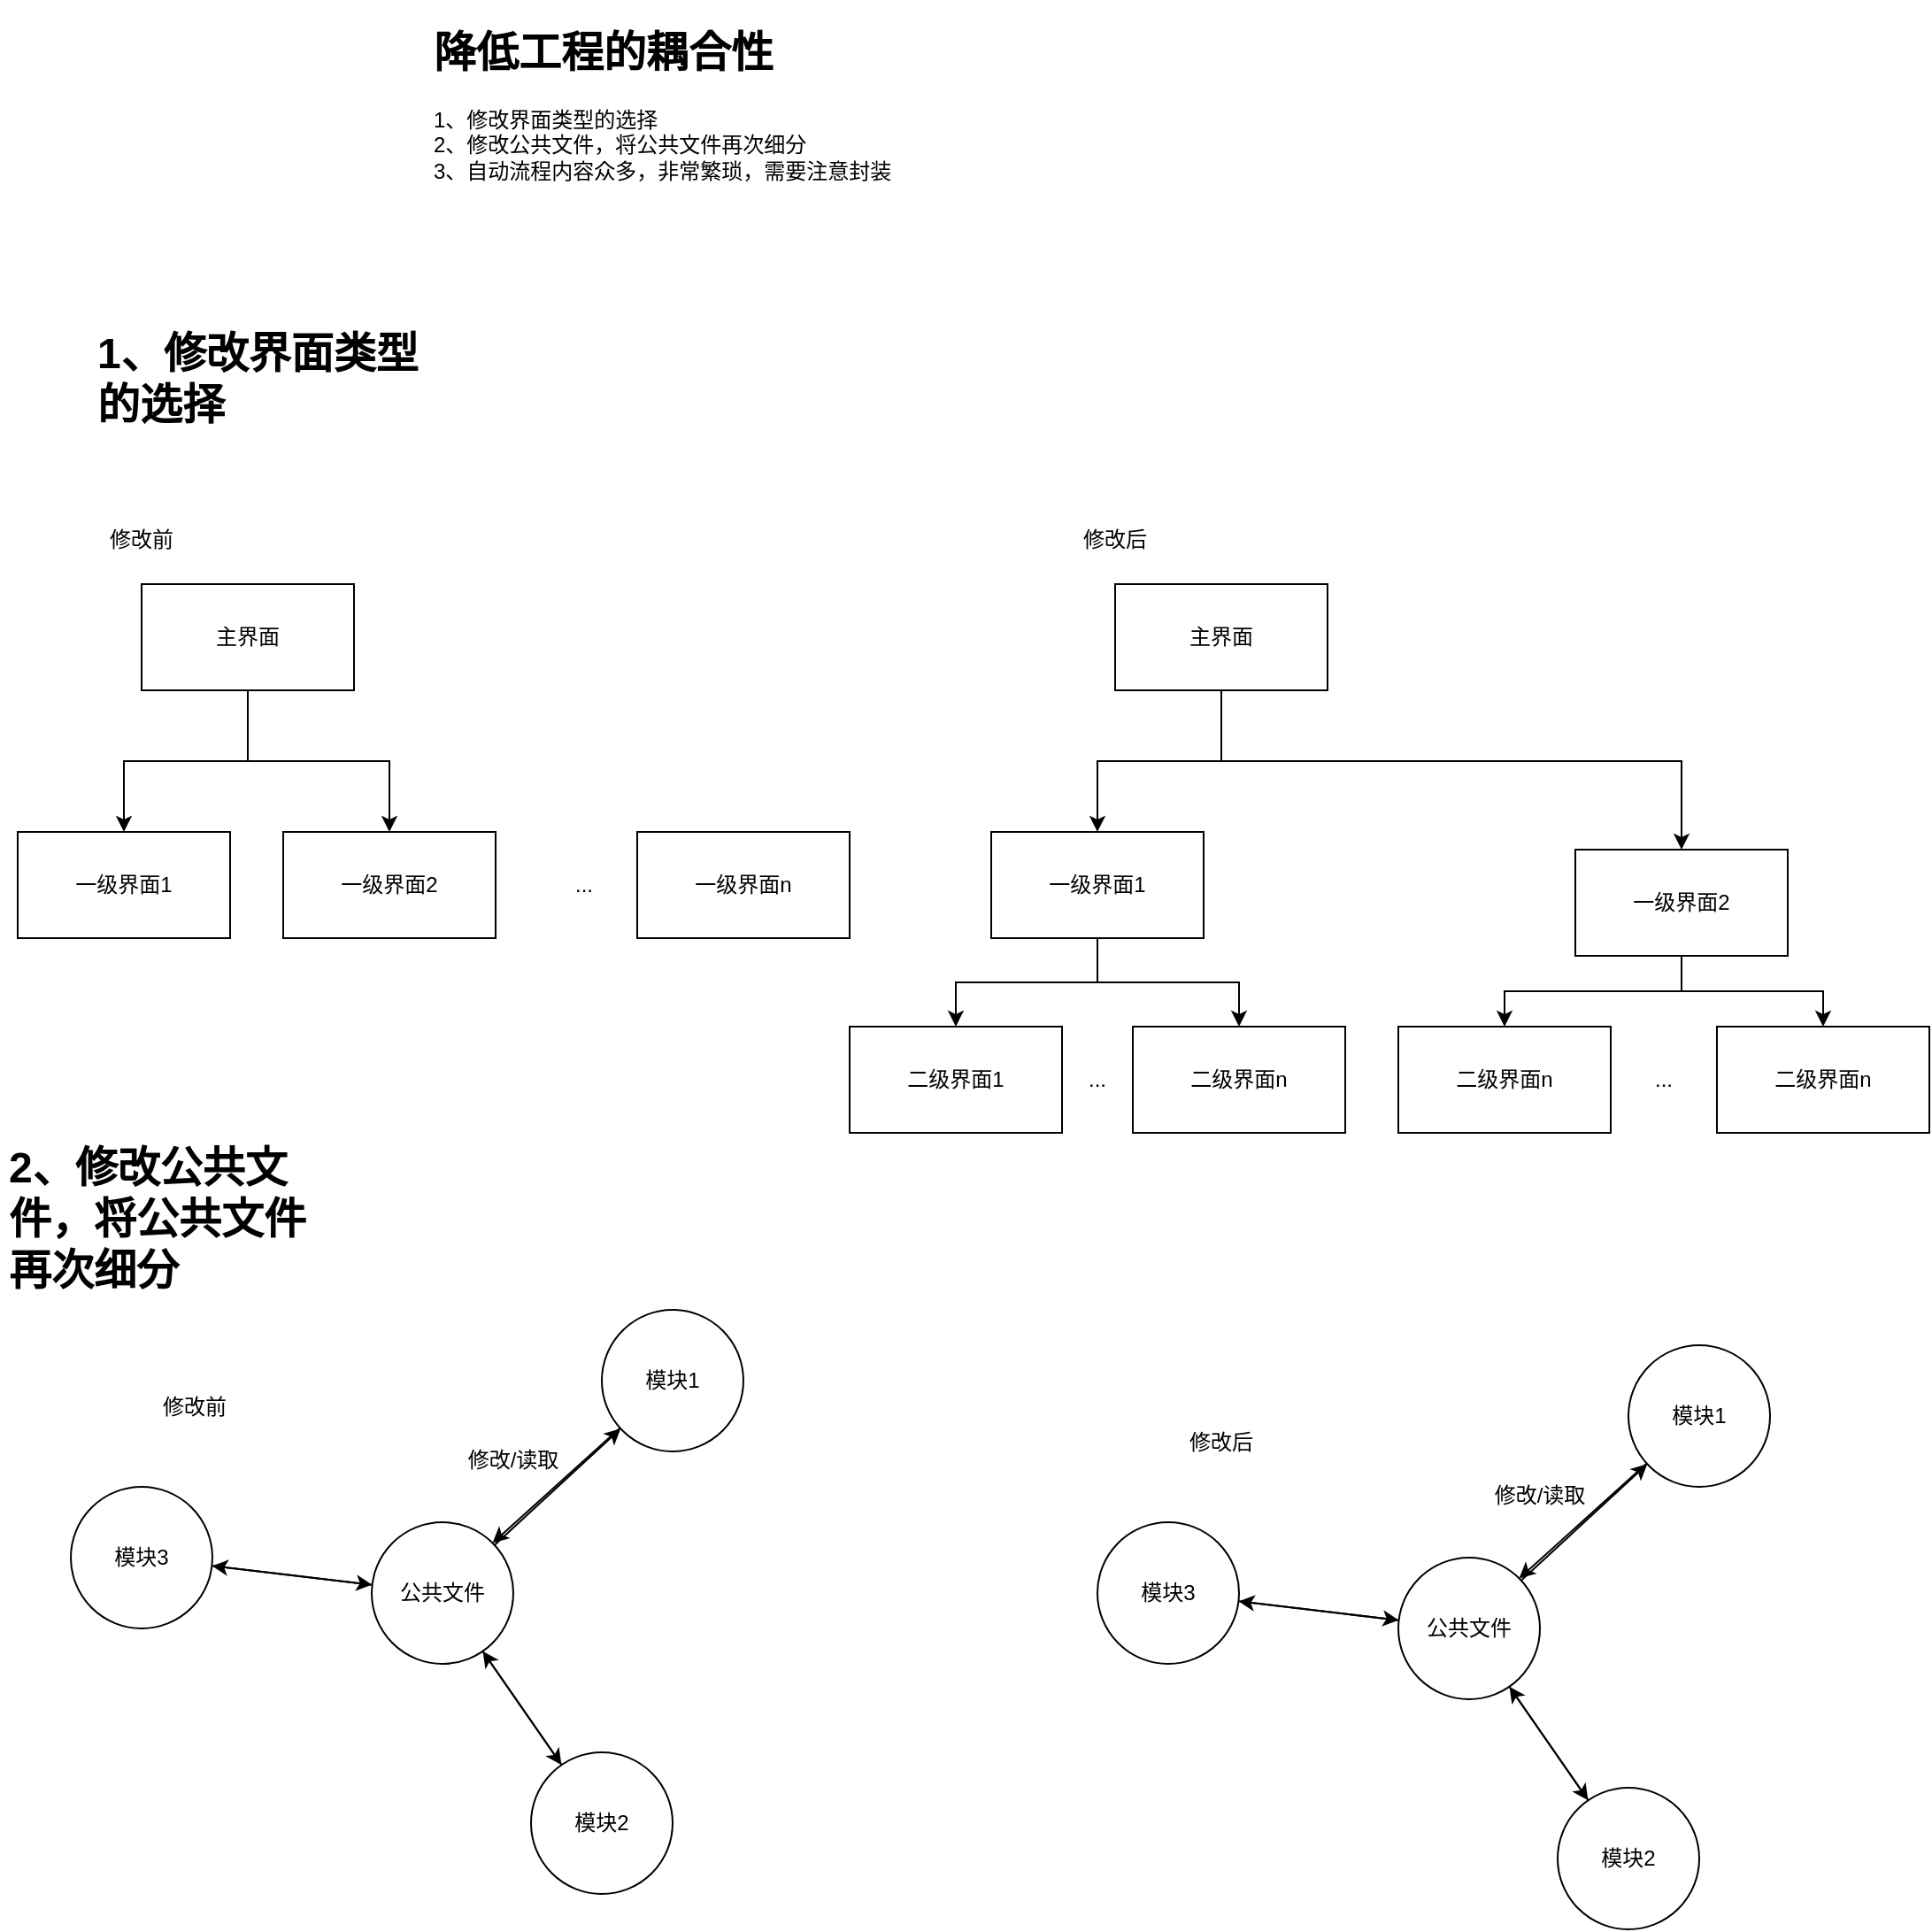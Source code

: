 <mxfile version="21.5.2" type="github">
  <diagram name="第 1 页" id="BK7UexbAD5S3coaDiWZC">
    <mxGraphModel dx="1235" dy="646" grid="1" gridSize="10" guides="1" tooltips="1" connect="1" arrows="1" fold="1" page="1" pageScale="1" pageWidth="827" pageHeight="1169" math="0" shadow="0">
      <root>
        <mxCell id="0" />
        <mxCell id="1" parent="0" />
        <mxCell id="pPquGkvTpnL6xaR8iwFb-2" value="&lt;h1&gt;降低工程的耦合性&lt;/h1&gt;&lt;div&gt;1、修改界面类型的选择&lt;/div&gt;&lt;div&gt;2、修改公共文件，将公共文件再次细分&lt;/div&gt;&lt;div&gt;3、自动流程内容众多，非常繁琐，需要注意封装&lt;/div&gt;" style="text;html=1;strokeColor=none;fillColor=none;spacing=5;spacingTop=-20;whiteSpace=wrap;overflow=hidden;rounded=0;" vertex="1" parent="1">
          <mxGeometry x="250" y="20" width="371" height="120" as="geometry" />
        </mxCell>
        <mxCell id="pPquGkvTpnL6xaR8iwFb-4" value="&lt;h1&gt;1、修改界面类型的选择&lt;br&gt;&lt;/h1&gt;" style="text;html=1;strokeColor=none;fillColor=none;spacing=5;spacingTop=-20;whiteSpace=wrap;overflow=hidden;rounded=0;" vertex="1" parent="1">
          <mxGeometry x="60" y="190" width="190" height="120" as="geometry" />
        </mxCell>
        <mxCell id="pPquGkvTpnL6xaR8iwFb-5" value="修改前" style="text;html=1;strokeColor=none;fillColor=none;align=center;verticalAlign=middle;whiteSpace=wrap;rounded=0;" vertex="1" parent="1">
          <mxGeometry x="60" y="300" width="60" height="30" as="geometry" />
        </mxCell>
        <mxCell id="pPquGkvTpnL6xaR8iwFb-9" style="edgeStyle=orthogonalEdgeStyle;rounded=0;orthogonalLoop=1;jettySize=auto;html=1;" edge="1" parent="1" source="pPquGkvTpnL6xaR8iwFb-6" target="pPquGkvTpnL6xaR8iwFb-7">
          <mxGeometry relative="1" as="geometry" />
        </mxCell>
        <mxCell id="pPquGkvTpnL6xaR8iwFb-10" style="edgeStyle=orthogonalEdgeStyle;rounded=0;orthogonalLoop=1;jettySize=auto;html=1;" edge="1" parent="1" source="pPquGkvTpnL6xaR8iwFb-6" target="pPquGkvTpnL6xaR8iwFb-8">
          <mxGeometry relative="1" as="geometry" />
        </mxCell>
        <mxCell id="pPquGkvTpnL6xaR8iwFb-6" value="主界面" style="rounded=0;whiteSpace=wrap;html=1;" vertex="1" parent="1">
          <mxGeometry x="90" y="340" width="120" height="60" as="geometry" />
        </mxCell>
        <mxCell id="pPquGkvTpnL6xaR8iwFb-7" value="一级界面1" style="rounded=0;whiteSpace=wrap;html=1;" vertex="1" parent="1">
          <mxGeometry x="20" y="480" width="120" height="60" as="geometry" />
        </mxCell>
        <mxCell id="pPquGkvTpnL6xaR8iwFb-8" value="一级界面2" style="rounded=0;whiteSpace=wrap;html=1;" vertex="1" parent="1">
          <mxGeometry x="170" y="480" width="120" height="60" as="geometry" />
        </mxCell>
        <mxCell id="pPquGkvTpnL6xaR8iwFb-11" value="一级界面n" style="rounded=0;whiteSpace=wrap;html=1;" vertex="1" parent="1">
          <mxGeometry x="370" y="480" width="120" height="60" as="geometry" />
        </mxCell>
        <mxCell id="pPquGkvTpnL6xaR8iwFb-12" value="..." style="text;html=1;strokeColor=none;fillColor=none;align=center;verticalAlign=middle;whiteSpace=wrap;rounded=0;" vertex="1" parent="1">
          <mxGeometry x="310" y="495" width="60" height="30" as="geometry" />
        </mxCell>
        <mxCell id="pPquGkvTpnL6xaR8iwFb-13" value="修改后" style="text;html=1;strokeColor=none;fillColor=none;align=center;verticalAlign=middle;whiteSpace=wrap;rounded=0;" vertex="1" parent="1">
          <mxGeometry x="610" y="300" width="60" height="30" as="geometry" />
        </mxCell>
        <mxCell id="pPquGkvTpnL6xaR8iwFb-14" style="edgeStyle=orthogonalEdgeStyle;rounded=0;orthogonalLoop=1;jettySize=auto;html=1;" edge="1" parent="1" source="pPquGkvTpnL6xaR8iwFb-16" target="pPquGkvTpnL6xaR8iwFb-17">
          <mxGeometry relative="1" as="geometry" />
        </mxCell>
        <mxCell id="pPquGkvTpnL6xaR8iwFb-15" style="edgeStyle=orthogonalEdgeStyle;rounded=0;orthogonalLoop=1;jettySize=auto;html=1;" edge="1" parent="1" source="pPquGkvTpnL6xaR8iwFb-16" target="pPquGkvTpnL6xaR8iwFb-18">
          <mxGeometry relative="1" as="geometry">
            <Array as="points">
              <mxPoint x="700" y="440" />
              <mxPoint x="960" y="440" />
            </Array>
          </mxGeometry>
        </mxCell>
        <mxCell id="pPquGkvTpnL6xaR8iwFb-16" value="主界面" style="rounded=0;whiteSpace=wrap;html=1;" vertex="1" parent="1">
          <mxGeometry x="640" y="340" width="120" height="60" as="geometry" />
        </mxCell>
        <mxCell id="pPquGkvTpnL6xaR8iwFb-26" style="edgeStyle=orthogonalEdgeStyle;rounded=0;orthogonalLoop=1;jettySize=auto;html=1;entryX=0.5;entryY=0;entryDx=0;entryDy=0;" edge="1" parent="1" source="pPquGkvTpnL6xaR8iwFb-17" target="pPquGkvTpnL6xaR8iwFb-19">
          <mxGeometry relative="1" as="geometry" />
        </mxCell>
        <mxCell id="pPquGkvTpnL6xaR8iwFb-27" style="edgeStyle=orthogonalEdgeStyle;rounded=0;orthogonalLoop=1;jettySize=auto;html=1;" edge="1" parent="1" source="pPquGkvTpnL6xaR8iwFb-17" target="pPquGkvTpnL6xaR8iwFb-21">
          <mxGeometry relative="1" as="geometry" />
        </mxCell>
        <mxCell id="pPquGkvTpnL6xaR8iwFb-17" value="一级界面1" style="rounded=0;whiteSpace=wrap;html=1;" vertex="1" parent="1">
          <mxGeometry x="570" y="480" width="120" height="60" as="geometry" />
        </mxCell>
        <mxCell id="pPquGkvTpnL6xaR8iwFb-28" style="edgeStyle=orthogonalEdgeStyle;rounded=0;orthogonalLoop=1;jettySize=auto;html=1;entryX=0.5;entryY=0;entryDx=0;entryDy=0;" edge="1" parent="1" source="pPquGkvTpnL6xaR8iwFb-18" target="pPquGkvTpnL6xaR8iwFb-22">
          <mxGeometry relative="1" as="geometry" />
        </mxCell>
        <mxCell id="pPquGkvTpnL6xaR8iwFb-29" style="edgeStyle=orthogonalEdgeStyle;rounded=0;orthogonalLoop=1;jettySize=auto;html=1;entryX=0.5;entryY=0;entryDx=0;entryDy=0;" edge="1" parent="1" source="pPquGkvTpnL6xaR8iwFb-18" target="pPquGkvTpnL6xaR8iwFb-23">
          <mxGeometry relative="1" as="geometry" />
        </mxCell>
        <mxCell id="pPquGkvTpnL6xaR8iwFb-18" value="一级界面2" style="rounded=0;whiteSpace=wrap;html=1;" vertex="1" parent="1">
          <mxGeometry x="900" y="490" width="120" height="60" as="geometry" />
        </mxCell>
        <mxCell id="pPquGkvTpnL6xaR8iwFb-19" value="二级界面1" style="rounded=0;whiteSpace=wrap;html=1;" vertex="1" parent="1">
          <mxGeometry x="490" y="590" width="120" height="60" as="geometry" />
        </mxCell>
        <mxCell id="pPquGkvTpnL6xaR8iwFb-21" value="二级界面n" style="rounded=0;whiteSpace=wrap;html=1;" vertex="1" parent="1">
          <mxGeometry x="650" y="590" width="120" height="60" as="geometry" />
        </mxCell>
        <mxCell id="pPquGkvTpnL6xaR8iwFb-22" value="二级界面n" style="rounded=0;whiteSpace=wrap;html=1;" vertex="1" parent="1">
          <mxGeometry x="800" y="590" width="120" height="60" as="geometry" />
        </mxCell>
        <mxCell id="pPquGkvTpnL6xaR8iwFb-23" value="二级界面n" style="rounded=0;whiteSpace=wrap;html=1;" vertex="1" parent="1">
          <mxGeometry x="980" y="590" width="120" height="60" as="geometry" />
        </mxCell>
        <mxCell id="pPquGkvTpnL6xaR8iwFb-24" value="..." style="text;html=1;strokeColor=none;fillColor=none;align=center;verticalAlign=middle;whiteSpace=wrap;rounded=0;" vertex="1" parent="1">
          <mxGeometry x="920" y="605" width="60" height="30" as="geometry" />
        </mxCell>
        <mxCell id="pPquGkvTpnL6xaR8iwFb-25" value="..." style="text;html=1;strokeColor=none;fillColor=none;align=center;verticalAlign=middle;whiteSpace=wrap;rounded=0;" vertex="1" parent="1">
          <mxGeometry x="600" y="605" width="60" height="30" as="geometry" />
        </mxCell>
        <mxCell id="pPquGkvTpnL6xaR8iwFb-30" value="&lt;h1&gt;2、修改公共文件，将公共文件再次细分&lt;br&gt;&lt;/h1&gt;" style="text;html=1;strokeColor=none;fillColor=none;spacing=5;spacingTop=-20;whiteSpace=wrap;overflow=hidden;rounded=0;" vertex="1" parent="1">
          <mxGeometry x="10" y="650" width="190" height="120" as="geometry" />
        </mxCell>
        <mxCell id="pPquGkvTpnL6xaR8iwFb-43" style="rounded=0;orthogonalLoop=1;jettySize=auto;html=1;" edge="1" parent="1" source="pPquGkvTpnL6xaR8iwFb-31" target="pPquGkvTpnL6xaR8iwFb-33">
          <mxGeometry relative="1" as="geometry" />
        </mxCell>
        <mxCell id="pPquGkvTpnL6xaR8iwFb-44" style="rounded=0;orthogonalLoop=1;jettySize=auto;html=1;" edge="1" parent="1" source="pPquGkvTpnL6xaR8iwFb-31" target="pPquGkvTpnL6xaR8iwFb-35">
          <mxGeometry relative="1" as="geometry" />
        </mxCell>
        <mxCell id="pPquGkvTpnL6xaR8iwFb-45" style="rounded=0;orthogonalLoop=1;jettySize=auto;html=1;" edge="1" parent="1" source="pPquGkvTpnL6xaR8iwFb-31" target="pPquGkvTpnL6xaR8iwFb-37">
          <mxGeometry relative="1" as="geometry" />
        </mxCell>
        <mxCell id="pPquGkvTpnL6xaR8iwFb-31" value="公共文件" style="ellipse;whiteSpace=wrap;html=1;aspect=fixed;" vertex="1" parent="1">
          <mxGeometry x="220" y="870" width="80" height="80" as="geometry" />
        </mxCell>
        <mxCell id="pPquGkvTpnL6xaR8iwFb-32" value="修改前" style="text;html=1;strokeColor=none;fillColor=none;align=center;verticalAlign=middle;whiteSpace=wrap;rounded=0;" vertex="1" parent="1">
          <mxGeometry x="90" y="790" width="60" height="30" as="geometry" />
        </mxCell>
        <mxCell id="pPquGkvTpnL6xaR8iwFb-38" style="rounded=0;orthogonalLoop=1;jettySize=auto;html=1;entryX=1;entryY=0;entryDx=0;entryDy=0;" edge="1" parent="1" source="pPquGkvTpnL6xaR8iwFb-33" target="pPquGkvTpnL6xaR8iwFb-31">
          <mxGeometry relative="1" as="geometry" />
        </mxCell>
        <mxCell id="pPquGkvTpnL6xaR8iwFb-33" value="模块1" style="ellipse;whiteSpace=wrap;html=1;aspect=fixed;" vertex="1" parent="1">
          <mxGeometry x="350" y="750" width="80" height="80" as="geometry" />
        </mxCell>
        <mxCell id="pPquGkvTpnL6xaR8iwFb-40" style="rounded=0;orthogonalLoop=1;jettySize=auto;html=1;" edge="1" parent="1" source="pPquGkvTpnL6xaR8iwFb-35" target="pPquGkvTpnL6xaR8iwFb-31">
          <mxGeometry relative="1" as="geometry" />
        </mxCell>
        <mxCell id="pPquGkvTpnL6xaR8iwFb-35" value="模块2" style="ellipse;whiteSpace=wrap;html=1;aspect=fixed;" vertex="1" parent="1">
          <mxGeometry x="310" y="1000" width="80" height="80" as="geometry" />
        </mxCell>
        <mxCell id="pPquGkvTpnL6xaR8iwFb-42" style="rounded=0;orthogonalLoop=1;jettySize=auto;html=1;" edge="1" parent="1" source="pPquGkvTpnL6xaR8iwFb-37" target="pPquGkvTpnL6xaR8iwFb-31">
          <mxGeometry relative="1" as="geometry" />
        </mxCell>
        <mxCell id="pPquGkvTpnL6xaR8iwFb-37" value="模块3" style="ellipse;whiteSpace=wrap;html=1;aspect=fixed;" vertex="1" parent="1">
          <mxGeometry x="50" y="850" width="80" height="80" as="geometry" />
        </mxCell>
        <mxCell id="pPquGkvTpnL6xaR8iwFb-46" value="修改/读取" style="text;html=1;strokeColor=none;fillColor=none;align=center;verticalAlign=middle;whiteSpace=wrap;rounded=0;" vertex="1" parent="1">
          <mxGeometry x="270" y="820" width="60" height="30" as="geometry" />
        </mxCell>
        <mxCell id="pPquGkvTpnL6xaR8iwFb-47" style="rounded=0;orthogonalLoop=1;jettySize=auto;html=1;" edge="1" parent="1" source="pPquGkvTpnL6xaR8iwFb-50" target="pPquGkvTpnL6xaR8iwFb-53">
          <mxGeometry relative="1" as="geometry" />
        </mxCell>
        <mxCell id="pPquGkvTpnL6xaR8iwFb-48" style="rounded=0;orthogonalLoop=1;jettySize=auto;html=1;" edge="1" parent="1" source="pPquGkvTpnL6xaR8iwFb-50" target="pPquGkvTpnL6xaR8iwFb-55">
          <mxGeometry relative="1" as="geometry" />
        </mxCell>
        <mxCell id="pPquGkvTpnL6xaR8iwFb-49" style="rounded=0;orthogonalLoop=1;jettySize=auto;html=1;" edge="1" parent="1" source="pPquGkvTpnL6xaR8iwFb-50" target="pPquGkvTpnL6xaR8iwFb-57">
          <mxGeometry relative="1" as="geometry" />
        </mxCell>
        <mxCell id="pPquGkvTpnL6xaR8iwFb-50" value="公共文件" style="ellipse;whiteSpace=wrap;html=1;aspect=fixed;" vertex="1" parent="1">
          <mxGeometry x="800" y="890" width="80" height="80" as="geometry" />
        </mxCell>
        <mxCell id="pPquGkvTpnL6xaR8iwFb-51" value="修改后" style="text;html=1;strokeColor=none;fillColor=none;align=center;verticalAlign=middle;whiteSpace=wrap;rounded=0;" vertex="1" parent="1">
          <mxGeometry x="670" y="810" width="60" height="30" as="geometry" />
        </mxCell>
        <mxCell id="pPquGkvTpnL6xaR8iwFb-52" style="rounded=0;orthogonalLoop=1;jettySize=auto;html=1;entryX=1;entryY=0;entryDx=0;entryDy=0;" edge="1" parent="1" source="pPquGkvTpnL6xaR8iwFb-53" target="pPquGkvTpnL6xaR8iwFb-50">
          <mxGeometry relative="1" as="geometry" />
        </mxCell>
        <mxCell id="pPquGkvTpnL6xaR8iwFb-53" value="模块1" style="ellipse;whiteSpace=wrap;html=1;aspect=fixed;" vertex="1" parent="1">
          <mxGeometry x="930" y="770" width="80" height="80" as="geometry" />
        </mxCell>
        <mxCell id="pPquGkvTpnL6xaR8iwFb-54" style="rounded=0;orthogonalLoop=1;jettySize=auto;html=1;" edge="1" parent="1" source="pPquGkvTpnL6xaR8iwFb-55" target="pPquGkvTpnL6xaR8iwFb-50">
          <mxGeometry relative="1" as="geometry" />
        </mxCell>
        <mxCell id="pPquGkvTpnL6xaR8iwFb-55" value="模块2" style="ellipse;whiteSpace=wrap;html=1;aspect=fixed;" vertex="1" parent="1">
          <mxGeometry x="890" y="1020" width="80" height="80" as="geometry" />
        </mxCell>
        <mxCell id="pPquGkvTpnL6xaR8iwFb-56" style="rounded=0;orthogonalLoop=1;jettySize=auto;html=1;" edge="1" parent="1" source="pPquGkvTpnL6xaR8iwFb-57" target="pPquGkvTpnL6xaR8iwFb-50">
          <mxGeometry relative="1" as="geometry" />
        </mxCell>
        <mxCell id="pPquGkvTpnL6xaR8iwFb-57" value="模块3" style="ellipse;whiteSpace=wrap;html=1;aspect=fixed;" vertex="1" parent="1">
          <mxGeometry x="630" y="870" width="80" height="80" as="geometry" />
        </mxCell>
        <mxCell id="pPquGkvTpnL6xaR8iwFb-58" value="修改/读取" style="text;html=1;strokeColor=none;fillColor=none;align=center;verticalAlign=middle;whiteSpace=wrap;rounded=0;" vertex="1" parent="1">
          <mxGeometry x="850" y="840" width="60" height="30" as="geometry" />
        </mxCell>
      </root>
    </mxGraphModel>
  </diagram>
</mxfile>
